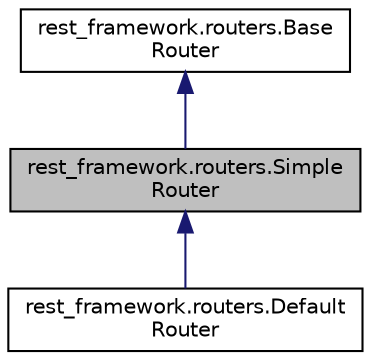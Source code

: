 digraph "rest_framework.routers.SimpleRouter"
{
 // LATEX_PDF_SIZE
  edge [fontname="Helvetica",fontsize="10",labelfontname="Helvetica",labelfontsize="10"];
  node [fontname="Helvetica",fontsize="10",shape=record];
  Node1 [label="rest_framework.routers.Simple\lRouter",height=0.2,width=0.4,color="black", fillcolor="grey75", style="filled", fontcolor="black",tooltip=" "];
  Node2 -> Node1 [dir="back",color="midnightblue",fontsize="10",style="solid",fontname="Helvetica"];
  Node2 [label="rest_framework.routers.Base\lRouter",height=0.2,width=0.4,color="black", fillcolor="white", style="filled",URL="$classrest__framework_1_1routers_1_1_base_router.html",tooltip=" "];
  Node1 -> Node3 [dir="back",color="midnightblue",fontsize="10",style="solid",fontname="Helvetica"];
  Node3 [label="rest_framework.routers.Default\lRouter",height=0.2,width=0.4,color="black", fillcolor="white", style="filled",URL="$classrest__framework_1_1routers_1_1_default_router.html",tooltip=" "];
}
